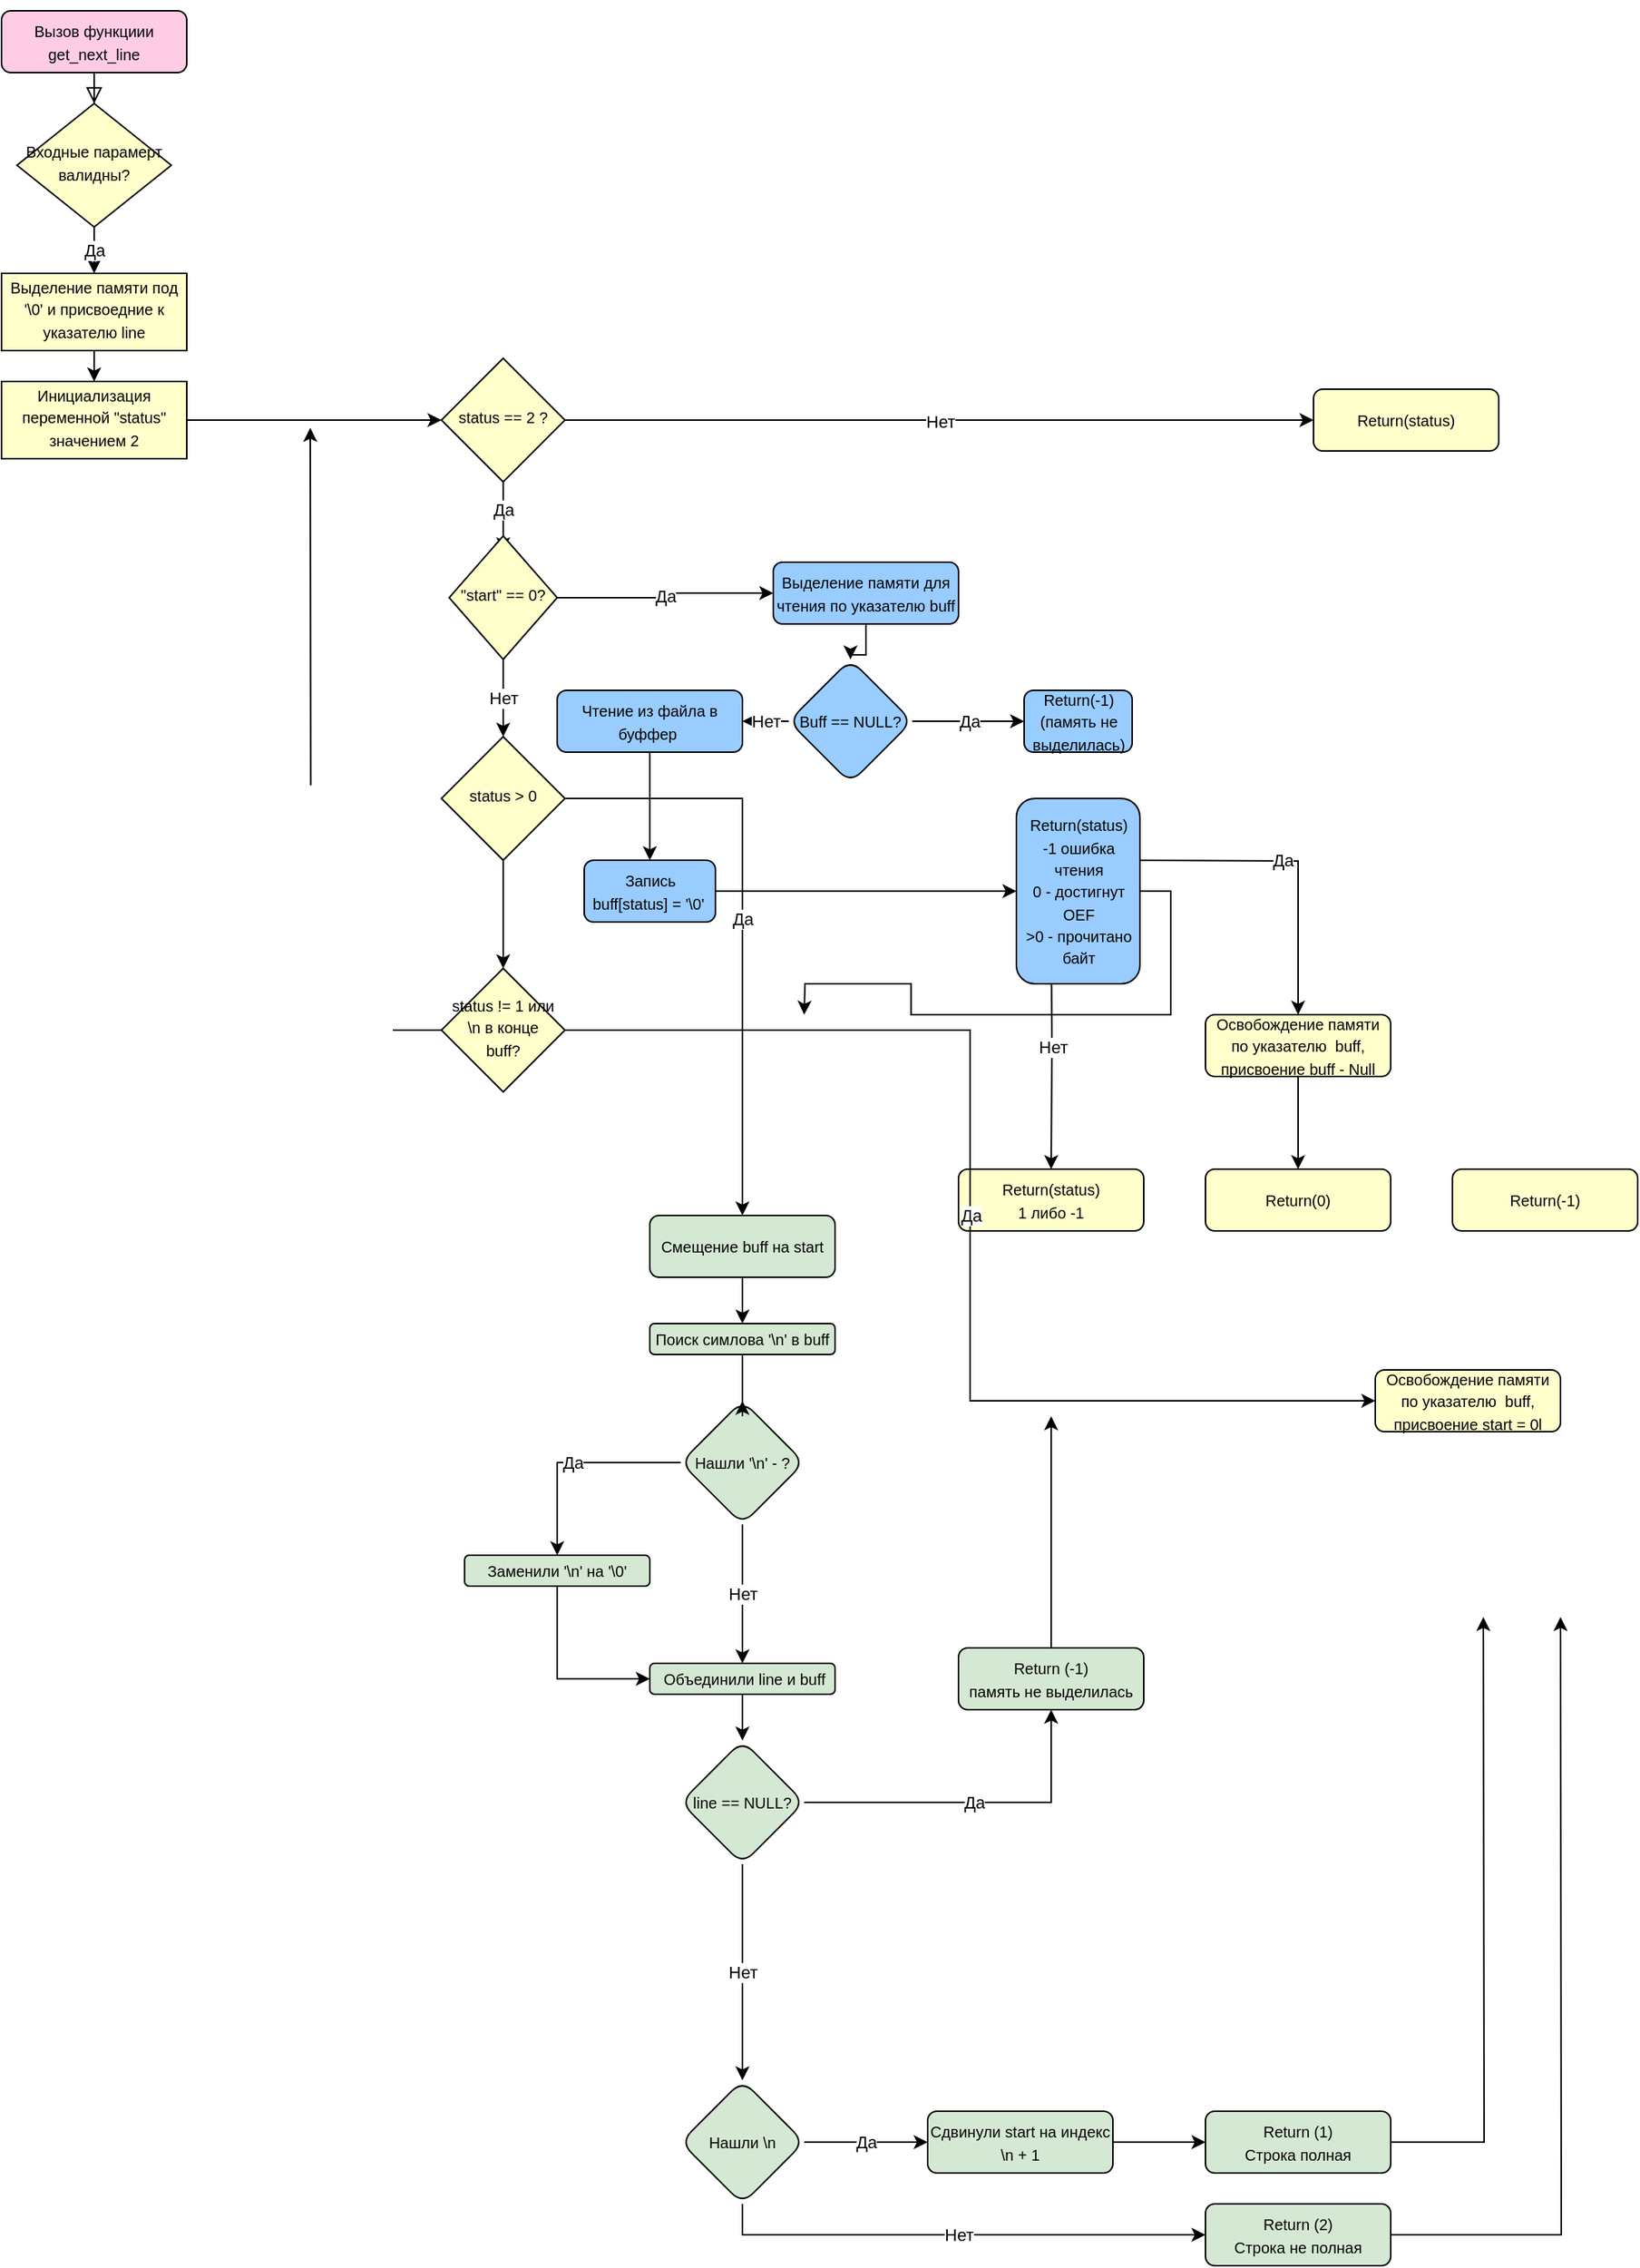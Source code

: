 <mxfile version="13.5.9" type="github">
  <diagram id="C5RBs43oDa-KdzZeNtuy" name="Page-1">
    <mxGraphModel dx="1275" dy="1620" grid="1" gridSize="10" guides="1" tooltips="1" connect="1" arrows="1" fold="1" page="1" pageScale="1" pageWidth="1169" pageHeight="827" math="0" shadow="0">
      <root>
        <mxCell id="WIyWlLk6GJQsqaUBKTNV-0" />
        <mxCell id="WIyWlLk6GJQsqaUBKTNV-1" parent="WIyWlLk6GJQsqaUBKTNV-0" />
        <mxCell id="WIyWlLk6GJQsqaUBKTNV-2" value="" style="rounded=0;html=1;jettySize=auto;orthogonalLoop=1;fontSize=11;endArrow=block;endFill=0;endSize=8;strokeWidth=1;shadow=0;labelBackgroundColor=none;edgeStyle=orthogonalEdgeStyle;" parent="WIyWlLk6GJQsqaUBKTNV-1" source="WIyWlLk6GJQsqaUBKTNV-3" target="WIyWlLk6GJQsqaUBKTNV-6" edge="1">
          <mxGeometry relative="1" as="geometry" />
        </mxCell>
        <mxCell id="WIyWlLk6GJQsqaUBKTNV-3" value="&lt;p&gt;&lt;font style=&quot;font-size: 10px&quot;&gt;Вызов функциии get_next_line&lt;/font&gt;&lt;/p&gt;" style="rounded=1;whiteSpace=wrap;html=1;fontSize=12;glass=0;strokeWidth=1;shadow=0;fillColor=#FFCCE6;" parent="WIyWlLk6GJQsqaUBKTNV-1" vertex="1">
          <mxGeometry x="80" y="-810" width="120" height="40" as="geometry" />
        </mxCell>
        <mxCell id="JRrfS-yPoG9nIiZqx5cY-15" value="Да" style="edgeStyle=orthogonalEdgeStyle;rounded=0;orthogonalLoop=1;jettySize=auto;html=1;exitX=0.5;exitY=1;exitDx=0;exitDy=0;entryX=0.5;entryY=0;entryDx=0;entryDy=0;fillColor=#FFFFCC;" parent="WIyWlLk6GJQsqaUBKTNV-1" source="WIyWlLk6GJQsqaUBKTNV-6" target="JRrfS-yPoG9nIiZqx5cY-0" edge="1">
          <mxGeometry relative="1" as="geometry" />
        </mxCell>
        <mxCell id="WIyWlLk6GJQsqaUBKTNV-6" value="&lt;font style=&quot;font-size: 10px&quot;&gt;Входные парамерт валидны?&lt;/font&gt;" style="rhombus;whiteSpace=wrap;html=1;shadow=0;fontFamily=Helvetica;fontSize=12;align=center;strokeWidth=1;spacing=6;spacingTop=-4;fillColor=#FFFFCC;" parent="WIyWlLk6GJQsqaUBKTNV-1" vertex="1">
          <mxGeometry x="90" y="-750" width="100" height="80" as="geometry" />
        </mxCell>
        <mxCell id="WIyWlLk6GJQsqaUBKTNV-7" value="&lt;font style=&quot;font-size: 10px&quot;&gt;Return(-1)&lt;/font&gt;" style="rounded=1;whiteSpace=wrap;html=1;fontSize=12;glass=0;strokeWidth=1;shadow=0;fillColor=#FFFFCC;" parent="WIyWlLk6GJQsqaUBKTNV-1" vertex="1">
          <mxGeometry x="1020" y="-60" width="120" height="40" as="geometry" />
        </mxCell>
        <mxCell id="JRrfS-yPoG9nIiZqx5cY-9" value="" style="edgeStyle=orthogonalEdgeStyle;rounded=0;orthogonalLoop=1;jettySize=auto;html=1;fillColor=#FFFFCC;" parent="WIyWlLk6GJQsqaUBKTNV-1" source="JRrfS-yPoG9nIiZqx5cY-0" target="JRrfS-yPoG9nIiZqx5cY-8" edge="1">
          <mxGeometry relative="1" as="geometry" />
        </mxCell>
        <mxCell id="JRrfS-yPoG9nIiZqx5cY-0" value="&lt;font style=&quot;font-size: 10px&quot;&gt;Выделение памяти под &#39;\0&#39; и присвоедние к указателю line&lt;/font&gt;" style="whiteSpace=wrap;html=1;shadow=0;strokeWidth=1;spacing=6;spacingTop=-4;fillColor=#FFFFCC;" parent="WIyWlLk6GJQsqaUBKTNV-1" vertex="1">
          <mxGeometry x="80" y="-640" width="120" height="50" as="geometry" />
        </mxCell>
        <mxCell id="JRrfS-yPoG9nIiZqx5cY-19" value="Нет" style="edgeStyle=orthogonalEdgeStyle;rounded=0;orthogonalLoop=1;jettySize=auto;html=1;" parent="WIyWlLk6GJQsqaUBKTNV-1" source="JRrfS-yPoG9nIiZqx5cY-5" edge="1">
          <mxGeometry relative="1" as="geometry">
            <mxPoint x="930" y="-545" as="targetPoint" />
          </mxGeometry>
        </mxCell>
        <mxCell id="APc1HOjJ6p6l4onspKUv-2" value="Да" style="edgeStyle=orthogonalEdgeStyle;rounded=0;orthogonalLoop=1;jettySize=auto;html=1;entryX=0.5;entryY=0.125;entryDx=0;entryDy=0;exitX=0.5;exitY=1;exitDx=0;exitDy=0;entryPerimeter=0;" parent="WIyWlLk6GJQsqaUBKTNV-1" source="JRrfS-yPoG9nIiZqx5cY-5" target="JRrfS-yPoG9nIiZqx5cY-12" edge="1">
          <mxGeometry relative="1" as="geometry" />
        </mxCell>
        <mxCell id="JRrfS-yPoG9nIiZqx5cY-5" value="&lt;font style=&quot;font-size: 10px&quot;&gt;status == 2 ?&lt;/font&gt;" style="rhombus;whiteSpace=wrap;html=1;shadow=0;strokeWidth=1;spacing=6;spacingTop=-4;fillColor=#FFFFCC;" parent="WIyWlLk6GJQsqaUBKTNV-1" vertex="1">
          <mxGeometry x="365" y="-585" width="80" height="80" as="geometry" />
        </mxCell>
        <mxCell id="JRrfS-yPoG9nIiZqx5cY-10" style="edgeStyle=orthogonalEdgeStyle;rounded=0;orthogonalLoop=1;jettySize=auto;html=1;exitX=1;exitY=0.5;exitDx=0;exitDy=0;entryX=0;entryY=0.5;entryDx=0;entryDy=0;" parent="WIyWlLk6GJQsqaUBKTNV-1" source="JRrfS-yPoG9nIiZqx5cY-8" target="JRrfS-yPoG9nIiZqx5cY-5" edge="1">
          <mxGeometry relative="1" as="geometry">
            <Array as="points">
              <mxPoint x="220" y="-545" />
              <mxPoint x="220" y="-545" />
            </Array>
            <mxPoint x="320" y="-500" as="targetPoint" />
          </mxGeometry>
        </mxCell>
        <mxCell id="JRrfS-yPoG9nIiZqx5cY-8" value="&lt;font style=&quot;font-size: 10px&quot;&gt;Инициализация переменной &quot;status&quot; &lt;br&gt;значением 2&lt;/font&gt;" style="whiteSpace=wrap;html=1;shadow=0;strokeWidth=1;spacing=6;spacingTop=-4;fillColor=#FFFFCC;" parent="WIyWlLk6GJQsqaUBKTNV-1" vertex="1">
          <mxGeometry x="80" y="-570" width="120" height="50" as="geometry" />
        </mxCell>
        <mxCell id="JpuGTRcXN1fG5s5tW_W7-24" value="Да" style="edgeStyle=orthogonalEdgeStyle;rounded=0;orthogonalLoop=1;jettySize=auto;html=1;exitX=1;exitY=0.5;exitDx=0;exitDy=0;entryX=0;entryY=0.5;entryDx=0;entryDy=0;" edge="1" parent="WIyWlLk6GJQsqaUBKTNV-1" source="JRrfS-yPoG9nIiZqx5cY-12" target="JRrfS-yPoG9nIiZqx5cY-28">
          <mxGeometry relative="1" as="geometry" />
        </mxCell>
        <mxCell id="JpuGTRcXN1fG5s5tW_W7-26" value="Нет" style="edgeStyle=orthogonalEdgeStyle;rounded=0;orthogonalLoop=1;jettySize=auto;html=1;exitX=0.5;exitY=1;exitDx=0;exitDy=0;" edge="1" parent="WIyWlLk6GJQsqaUBKTNV-1" source="JRrfS-yPoG9nIiZqx5cY-12" target="JpuGTRcXN1fG5s5tW_W7-0">
          <mxGeometry relative="1" as="geometry" />
        </mxCell>
        <mxCell id="JRrfS-yPoG9nIiZqx5cY-12" value="&lt;span style=&quot;font-size: 10px&quot;&gt;&quot;start&quot; == 0?&lt;/span&gt;" style="rhombus;whiteSpace=wrap;html=1;shadow=0;strokeWidth=1;spacing=6;spacingTop=-4;fillColor=#FFFFCC;" parent="WIyWlLk6GJQsqaUBKTNV-1" vertex="1">
          <mxGeometry x="370" y="-470" width="70" height="80" as="geometry" />
        </mxCell>
        <mxCell id="JRrfS-yPoG9nIiZqx5cY-21" value="Нет" style="edgeStyle=orthogonalEdgeStyle;rounded=0;orthogonalLoop=1;jettySize=auto;html=1;exitX=0.5;exitY=1;exitDx=0;exitDy=0;entryX=0.5;entryY=0;entryDx=0;entryDy=0;" parent="WIyWlLk6GJQsqaUBKTNV-1" target="JRrfS-yPoG9nIiZqx5cY-22" edge="1">
          <mxGeometry relative="1" as="geometry">
            <mxPoint x="620" y="-120" as="targetPoint" />
            <mxPoint x="760" y="-220" as="sourcePoint" />
          </mxGeometry>
        </mxCell>
        <mxCell id="JRrfS-yPoG9nIiZqx5cY-23" value="Да" style="edgeStyle=orthogonalEdgeStyle;rounded=0;orthogonalLoop=1;jettySize=auto;html=1;entryX=0.5;entryY=0;entryDx=0;entryDy=0;exitX=1;exitY=0.5;exitDx=0;exitDy=0;" parent="WIyWlLk6GJQsqaUBKTNV-1" target="JRrfS-yPoG9nIiZqx5cY-25" edge="1">
          <mxGeometry relative="1" as="geometry">
            <mxPoint x="340" y="30" as="targetPoint" />
            <mxPoint x="800" y="-260" as="sourcePoint" />
          </mxGeometry>
        </mxCell>
        <mxCell id="JRrfS-yPoG9nIiZqx5cY-22" value="&lt;font style=&quot;font-size: 10px&quot;&gt;Return(status)&lt;br&gt;1 либо -1&lt;br&gt;&lt;/font&gt;" style="rounded=1;whiteSpace=wrap;html=1;fontSize=12;glass=0;strokeWidth=1;shadow=0;fillColor=#FFFFCC;" parent="WIyWlLk6GJQsqaUBKTNV-1" vertex="1">
          <mxGeometry x="700" y="-60" width="120" height="40" as="geometry" />
        </mxCell>
        <mxCell id="JRrfS-yPoG9nIiZqx5cY-24" value="&lt;font style=&quot;font-size: 10px&quot;&gt;Return(0)&lt;/font&gt;" style="rounded=1;whiteSpace=wrap;html=1;fontSize=12;glass=0;strokeWidth=1;shadow=0;fillColor=#FFFFCC;" parent="WIyWlLk6GJQsqaUBKTNV-1" vertex="1">
          <mxGeometry x="860" y="-60" width="120" height="40" as="geometry" />
        </mxCell>
        <mxCell id="JRrfS-yPoG9nIiZqx5cY-26" style="edgeStyle=orthogonalEdgeStyle;rounded=0;orthogonalLoop=1;jettySize=auto;html=1;exitX=0.5;exitY=1;exitDx=0;exitDy=0;" parent="WIyWlLk6GJQsqaUBKTNV-1" source="JRrfS-yPoG9nIiZqx5cY-25" target="JRrfS-yPoG9nIiZqx5cY-24" edge="1">
          <mxGeometry relative="1" as="geometry" />
        </mxCell>
        <mxCell id="JRrfS-yPoG9nIiZqx5cY-25" value="&lt;span style=&quot;font-size: 10px&quot;&gt;Освобождение памяти по указателю&amp;nbsp; buff, присвоение buff - Null&lt;/span&gt;" style="rounded=1;whiteSpace=wrap;html=1;fontSize=12;glass=0;strokeWidth=1;shadow=0;fillColor=#FFFFCC;" parent="WIyWlLk6GJQsqaUBKTNV-1" vertex="1">
          <mxGeometry x="860" y="-160" width="120" height="40" as="geometry" />
        </mxCell>
        <mxCell id="JRrfS-yPoG9nIiZqx5cY-32" value="" style="edgeStyle=orthogonalEdgeStyle;rounded=0;orthogonalLoop=1;jettySize=auto;html=1;fillColor=#99CCFF;" parent="WIyWlLk6GJQsqaUBKTNV-1" source="JRrfS-yPoG9nIiZqx5cY-28" target="JRrfS-yPoG9nIiZqx5cY-31" edge="1">
          <mxGeometry relative="1" as="geometry" />
        </mxCell>
        <mxCell id="JRrfS-yPoG9nIiZqx5cY-28" value="&lt;span style=&quot;font-size: 10px&quot;&gt;Выделение памяти для чтения по указателю buff&lt;/span&gt;" style="rounded=1;whiteSpace=wrap;html=1;fontSize=12;glass=0;strokeWidth=1;shadow=0;fillColor=#99CCFF;" parent="WIyWlLk6GJQsqaUBKTNV-1" vertex="1">
          <mxGeometry x="580" y="-453" width="120" height="40" as="geometry" />
        </mxCell>
        <mxCell id="JRrfS-yPoG9nIiZqx5cY-34" value="Да" style="edgeStyle=orthogonalEdgeStyle;rounded=0;orthogonalLoop=1;jettySize=auto;html=1;exitX=1;exitY=0.5;exitDx=0;exitDy=0;entryX=0;entryY=0.5;entryDx=0;entryDy=0;fillColor=#99CCFF;" parent="WIyWlLk6GJQsqaUBKTNV-1" source="JRrfS-yPoG9nIiZqx5cY-31" target="JRrfS-yPoG9nIiZqx5cY-35" edge="1">
          <mxGeometry relative="1" as="geometry">
            <mxPoint x="712.5" y="-30" as="targetPoint" />
          </mxGeometry>
        </mxCell>
        <mxCell id="JRrfS-yPoG9nIiZqx5cY-38" value="Нет" style="edgeStyle=orthogonalEdgeStyle;rounded=0;orthogonalLoop=1;jettySize=auto;html=1;exitX=0;exitY=0.5;exitDx=0;exitDy=0;entryX=1;entryY=0.5;entryDx=0;entryDy=0;fillColor=#99CCFF;" parent="WIyWlLk6GJQsqaUBKTNV-1" source="JRrfS-yPoG9nIiZqx5cY-31" target="JRrfS-yPoG9nIiZqx5cY-39" edge="1">
          <mxGeometry relative="1" as="geometry">
            <mxPoint x="537.5" y="150" as="targetPoint" />
            <Array as="points" />
          </mxGeometry>
        </mxCell>
        <mxCell id="JRrfS-yPoG9nIiZqx5cY-31" value="&lt;font style=&quot;font-size: 10px&quot;&gt;Buff == NULL?&lt;/font&gt;" style="rhombus;whiteSpace=wrap;html=1;rounded=1;shadow=0;strokeWidth=1;glass=0;fillColor=#99CCFF;" parent="WIyWlLk6GJQsqaUBKTNV-1" vertex="1">
          <mxGeometry x="590" y="-390" width="80" height="80" as="geometry" />
        </mxCell>
        <mxCell id="JRrfS-yPoG9nIiZqx5cY-35" value="&lt;font style=&quot;font-size: 10px&quot;&gt;Return(-1)&lt;br&gt;(память не выделилась)&lt;br&gt;&lt;/font&gt;" style="rounded=1;whiteSpace=wrap;html=1;fontSize=12;glass=0;strokeWidth=1;shadow=0;fillColor=#99CCFF;" parent="WIyWlLk6GJQsqaUBKTNV-1" vertex="1">
          <mxGeometry x="742.5" y="-370" width="70" height="40" as="geometry" />
        </mxCell>
        <mxCell id="JRrfS-yPoG9nIiZqx5cY-41" style="edgeStyle=orthogonalEdgeStyle;rounded=0;orthogonalLoop=1;jettySize=auto;html=1;exitX=0.5;exitY=1;exitDx=0;exitDy=0;entryX=0.5;entryY=0;entryDx=0;entryDy=0;fillColor=#99CCFF;" parent="WIyWlLk6GJQsqaUBKTNV-1" source="JRrfS-yPoG9nIiZqx5cY-39" target="JRrfS-yPoG9nIiZqx5cY-56" edge="1">
          <mxGeometry relative="1" as="geometry">
            <mxPoint x="437.5" y="-290" as="targetPoint" />
          </mxGeometry>
        </mxCell>
        <mxCell id="JRrfS-yPoG9nIiZqx5cY-39" value="&lt;span style=&quot;font-size: 10px&quot;&gt;Чтение из файла в буффер&amp;nbsp;&lt;/span&gt;" style="rounded=1;whiteSpace=wrap;html=1;fontSize=12;glass=0;strokeWidth=1;shadow=0;fillColor=#99CCFF;" parent="WIyWlLk6GJQsqaUBKTNV-1" vertex="1">
          <mxGeometry x="440" y="-370" width="120" height="40" as="geometry" />
        </mxCell>
        <mxCell id="APc1HOjJ6p6l4onspKUv-7" style="edgeStyle=orthogonalEdgeStyle;rounded=0;orthogonalLoop=1;jettySize=auto;html=1;entryX=0;entryY=0.5;entryDx=0;entryDy=0;fillColor=#99CCFF;" parent="WIyWlLk6GJQsqaUBKTNV-1" source="JRrfS-yPoG9nIiZqx5cY-56" target="JRrfS-yPoG9nIiZqx5cY-57" edge="1">
          <mxGeometry relative="1" as="geometry" />
        </mxCell>
        <mxCell id="JRrfS-yPoG9nIiZqx5cY-56" value="&lt;span style=&quot;font-size: 10px&quot;&gt;Запись &lt;br&gt;buff[status] = &#39;\0&#39;&amp;nbsp;&lt;/span&gt;" style="rounded=1;whiteSpace=wrap;html=1;fontSize=12;glass=0;strokeWidth=1;shadow=0;fillColor=#99CCFF;" parent="WIyWlLk6GJQsqaUBKTNV-1" vertex="1">
          <mxGeometry x="457.5" y="-260" width="85" height="40" as="geometry" />
        </mxCell>
        <mxCell id="APc1HOjJ6p6l4onspKUv-10" style="edgeStyle=orthogonalEdgeStyle;rounded=0;orthogonalLoop=1;jettySize=auto;html=1;exitX=1;exitY=0.5;exitDx=0;exitDy=0;" parent="WIyWlLk6GJQsqaUBKTNV-1" source="JRrfS-yPoG9nIiZqx5cY-57" edge="1">
          <mxGeometry relative="1" as="geometry">
            <mxPoint x="600" y="-160" as="targetPoint" />
          </mxGeometry>
        </mxCell>
        <mxCell id="JRrfS-yPoG9nIiZqx5cY-57" value="&lt;font style=&quot;font-size: 10px&quot;&gt;Return(status)&lt;br&gt;-1 ошибка чтения&lt;br&gt;0 - достигнут OEF&lt;br&gt;&amp;gt;0 - прочитано байт&lt;br&gt;&lt;/font&gt;" style="rounded=1;whiteSpace=wrap;html=1;fontSize=12;glass=0;strokeWidth=1;shadow=0;fillColor=#99CCFF;" parent="WIyWlLk6GJQsqaUBKTNV-1" vertex="1">
          <mxGeometry x="737.5" y="-300" width="80" height="120" as="geometry" />
        </mxCell>
        <mxCell id="JRrfS-yPoG9nIiZqx5cY-66" value="&lt;span style=&quot;font-size: 10px&quot;&gt;Поиск симлова &#39;\n&#39; в buff&lt;/span&gt;" style="rounded=1;whiteSpace=wrap;html=1;fontSize=12;glass=0;strokeWidth=1;shadow=0;fillColor=#D5E8D4;" parent="WIyWlLk6GJQsqaUBKTNV-1" vertex="1">
          <mxGeometry x="500" y="40" width="120" height="20" as="geometry" />
        </mxCell>
        <mxCell id="APc1HOjJ6p6l4onspKUv-26" value="Да" style="edgeStyle=orthogonalEdgeStyle;rounded=0;orthogonalLoop=1;jettySize=auto;html=1;fillColor=#D5E8D4;entryX=0.5;entryY=0;entryDx=0;entryDy=0;" parent="WIyWlLk6GJQsqaUBKTNV-1" source="JRrfS-yPoG9nIiZqx5cY-68" target="JRrfS-yPoG9nIiZqx5cY-71" edge="1">
          <mxGeometry relative="1" as="geometry">
            <mxPoint x="300" y="30" as="sourcePoint" />
          </mxGeometry>
        </mxCell>
        <mxCell id="JpuGTRcXN1fG5s5tW_W7-13" value="Нет" style="edgeStyle=orthogonalEdgeStyle;rounded=0;orthogonalLoop=1;jettySize=auto;html=1;exitX=0.5;exitY=1;exitDx=0;exitDy=0;" edge="1" parent="WIyWlLk6GJQsqaUBKTNV-1" source="JRrfS-yPoG9nIiZqx5cY-68" target="JRrfS-yPoG9nIiZqx5cY-72">
          <mxGeometry relative="1" as="geometry" />
        </mxCell>
        <mxCell id="JRrfS-yPoG9nIiZqx5cY-68" value="&lt;font style=&quot;font-size: 10px&quot;&gt;Нашли &#39;\n&#39; - ?&lt;br&gt;&lt;/font&gt;" style="rhombus;whiteSpace=wrap;html=1;rounded=1;shadow=0;strokeWidth=1;glass=0;fillColor=#D5E8D4;" parent="WIyWlLk6GJQsqaUBKTNV-1" vertex="1">
          <mxGeometry x="520" y="90" width="80" height="80" as="geometry" />
        </mxCell>
        <mxCell id="JpuGTRcXN1fG5s5tW_W7-12" style="edgeStyle=orthogonalEdgeStyle;rounded=0;orthogonalLoop=1;jettySize=auto;html=1;entryX=0;entryY=0.5;entryDx=0;entryDy=0;" edge="1" parent="WIyWlLk6GJQsqaUBKTNV-1" source="JRrfS-yPoG9nIiZqx5cY-71" target="JRrfS-yPoG9nIiZqx5cY-72">
          <mxGeometry relative="1" as="geometry" />
        </mxCell>
        <mxCell id="JRrfS-yPoG9nIiZqx5cY-71" value="&lt;span style=&quot;font-size: 10px&quot;&gt;Заменили &#39;\n&#39; на &#39;\0&#39;&lt;/span&gt;" style="rounded=1;whiteSpace=wrap;html=1;fontSize=12;glass=0;strokeWidth=1;shadow=0;fillColor=#D5E8D4;" parent="WIyWlLk6GJQsqaUBKTNV-1" vertex="1">
          <mxGeometry x="380" y="190" width="120" height="20" as="geometry" />
        </mxCell>
        <mxCell id="JpuGTRcXN1fG5s5tW_W7-14" style="edgeStyle=orthogonalEdgeStyle;rounded=0;orthogonalLoop=1;jettySize=auto;html=1;exitX=0.5;exitY=1;exitDx=0;exitDy=0;" edge="1" parent="WIyWlLk6GJQsqaUBKTNV-1" source="JRrfS-yPoG9nIiZqx5cY-72" target="JRrfS-yPoG9nIiZqx5cY-77">
          <mxGeometry relative="1" as="geometry" />
        </mxCell>
        <mxCell id="JRrfS-yPoG9nIiZqx5cY-72" value="&lt;span style=&quot;font-size: 10px&quot;&gt;&amp;nbsp;Объединили line и buff&lt;/span&gt;" style="rounded=1;whiteSpace=wrap;html=1;fontSize=12;glass=0;strokeWidth=1;shadow=0;fillColor=#D5E8D4;" parent="WIyWlLk6GJQsqaUBKTNV-1" vertex="1">
          <mxGeometry x="500" y="260" width="120" height="20" as="geometry" />
        </mxCell>
        <mxCell id="JRrfS-yPoG9nIiZqx5cY-80" value="Да" style="edgeStyle=orthogonalEdgeStyle;rounded=0;orthogonalLoop=1;jettySize=auto;html=1;entryX=0;entryY=0.5;entryDx=0;entryDy=0;exitX=1;exitY=0.5;exitDx=0;exitDy=0;fillColor=#D5E8D4;" parent="WIyWlLk6GJQsqaUBKTNV-1" source="JRrfS-yPoG9nIiZqx5cY-87" target="JRrfS-yPoG9nIiZqx5cY-81" edge="1">
          <mxGeometry relative="1" as="geometry">
            <mxPoint x="940" y="313" as="targetPoint" />
            <mxPoint x="995" y="383" as="sourcePoint" />
            <Array as="points" />
          </mxGeometry>
        </mxCell>
        <mxCell id="APc1HOjJ6p6l4onspKUv-18" value="Да" style="edgeStyle=orthogonalEdgeStyle;rounded=0;orthogonalLoop=1;jettySize=auto;html=1;exitX=1;exitY=0.5;exitDx=0;exitDy=0;fillColor=#D5E8D4;" parent="WIyWlLk6GJQsqaUBKTNV-1" source="JRrfS-yPoG9nIiZqx5cY-77" target="JRrfS-yPoG9nIiZqx5cY-84" edge="1">
          <mxGeometry relative="1" as="geometry" />
        </mxCell>
        <mxCell id="APc1HOjJ6p6l4onspKUv-29" value="Нет" style="edgeStyle=orthogonalEdgeStyle;rounded=0;orthogonalLoop=1;jettySize=auto;html=1;exitX=0.5;exitY=1;exitDx=0;exitDy=0;fillColor=#D5E8D4;" parent="WIyWlLk6GJQsqaUBKTNV-1" source="JRrfS-yPoG9nIiZqx5cY-77" target="JRrfS-yPoG9nIiZqx5cY-87" edge="1">
          <mxGeometry relative="1" as="geometry" />
        </mxCell>
        <mxCell id="JRrfS-yPoG9nIiZqx5cY-77" value="&lt;font style=&quot;font-size: 10px&quot;&gt;line == NULL?&lt;/font&gt;" style="rhombus;whiteSpace=wrap;html=1;rounded=1;shadow=0;strokeWidth=1;glass=0;fillColor=#D5E8D4;" parent="WIyWlLk6GJQsqaUBKTNV-1" vertex="1">
          <mxGeometry x="520" y="310" width="80" height="80" as="geometry" />
        </mxCell>
        <mxCell id="JRrfS-yPoG9nIiZqx5cY-96" style="edgeStyle=orthogonalEdgeStyle;rounded=0;orthogonalLoop=1;jettySize=auto;html=1;exitX=1;exitY=0.5;exitDx=0;exitDy=0;entryX=0;entryY=0.5;entryDx=0;entryDy=0;fillColor=#D5E8D4;" parent="WIyWlLk6GJQsqaUBKTNV-1" source="JRrfS-yPoG9nIiZqx5cY-81" target="JRrfS-yPoG9nIiZqx5cY-95" edge="1">
          <mxGeometry relative="1" as="geometry" />
        </mxCell>
        <mxCell id="JRrfS-yPoG9nIiZqx5cY-81" value="&lt;span style=&quot;font-size: 10px&quot;&gt;Сдвинули start на индекс \n + 1&lt;/span&gt;" style="rounded=1;whiteSpace=wrap;html=1;fontSize=12;glass=0;strokeWidth=1;shadow=0;fillColor=#D5E8D4;" parent="WIyWlLk6GJQsqaUBKTNV-1" vertex="1">
          <mxGeometry x="680" y="550" width="120" height="40" as="geometry" />
        </mxCell>
        <mxCell id="JpuGTRcXN1fG5s5tW_W7-15" style="edgeStyle=orthogonalEdgeStyle;rounded=0;orthogonalLoop=1;jettySize=auto;html=1;" edge="1" parent="WIyWlLk6GJQsqaUBKTNV-1" source="JRrfS-yPoG9nIiZqx5cY-84">
          <mxGeometry relative="1" as="geometry">
            <mxPoint x="760" y="100" as="targetPoint" />
          </mxGeometry>
        </mxCell>
        <mxCell id="JRrfS-yPoG9nIiZqx5cY-84" value="&lt;span style=&quot;font-size: 10px&quot;&gt;Return (-1)&lt;br&gt;память не выделилась&lt;br&gt;&lt;/span&gt;" style="rounded=1;whiteSpace=wrap;html=1;fontSize=12;glass=0;strokeWidth=1;shadow=0;fillColor=#D5E8D4;" parent="WIyWlLk6GJQsqaUBKTNV-1" vertex="1">
          <mxGeometry x="700" y="250" width="120" height="40" as="geometry" />
        </mxCell>
        <mxCell id="JRrfS-yPoG9nIiZqx5cY-89" value="Нет" style="edgeStyle=orthogonalEdgeStyle;rounded=0;orthogonalLoop=1;jettySize=auto;html=1;entryX=0;entryY=0.5;entryDx=0;entryDy=0;exitX=0.5;exitY=1;exitDx=0;exitDy=0;fillColor=#D5E8D4;" parent="WIyWlLk6GJQsqaUBKTNV-1" source="JRrfS-yPoG9nIiZqx5cY-87" target="JRrfS-yPoG9nIiZqx5cY-91" edge="1">
          <mxGeometry relative="1" as="geometry">
            <mxPoint x="770" y="640" as="targetPoint" />
            <mxPoint x="850" y="513" as="sourcePoint" />
          </mxGeometry>
        </mxCell>
        <mxCell id="JRrfS-yPoG9nIiZqx5cY-87" value="&lt;font style=&quot;font-size: 10px&quot;&gt;Нашли \n&lt;/font&gt;" style="rhombus;whiteSpace=wrap;html=1;rounded=1;shadow=0;strokeWidth=1;glass=0;fillColor=#D5E8D4;" parent="WIyWlLk6GJQsqaUBKTNV-1" vertex="1">
          <mxGeometry x="520" y="530" width="80" height="80" as="geometry" />
        </mxCell>
        <mxCell id="JpuGTRcXN1fG5s5tW_W7-17" style="edgeStyle=orthogonalEdgeStyle;rounded=0;orthogonalLoop=1;jettySize=auto;html=1;exitX=1;exitY=0.5;exitDx=0;exitDy=0;" edge="1" parent="WIyWlLk6GJQsqaUBKTNV-1" source="JRrfS-yPoG9nIiZqx5cY-91">
          <mxGeometry relative="1" as="geometry">
            <mxPoint x="1090" y="230" as="targetPoint" />
          </mxGeometry>
        </mxCell>
        <mxCell id="JRrfS-yPoG9nIiZqx5cY-91" value="&lt;span style=&quot;font-size: 10px&quot;&gt;Return (2)&lt;br&gt;Строка не полная&lt;br&gt;&lt;/span&gt;" style="rounded=1;whiteSpace=wrap;html=1;fontSize=12;glass=0;strokeWidth=1;shadow=0;fillColor=#D5E8D4;" parent="WIyWlLk6GJQsqaUBKTNV-1" vertex="1">
          <mxGeometry x="860" y="610" width="120" height="40" as="geometry" />
        </mxCell>
        <mxCell id="JpuGTRcXN1fG5s5tW_W7-16" style="edgeStyle=orthogonalEdgeStyle;rounded=0;orthogonalLoop=1;jettySize=auto;html=1;exitX=1;exitY=0.5;exitDx=0;exitDy=0;" edge="1" parent="WIyWlLk6GJQsqaUBKTNV-1" source="JRrfS-yPoG9nIiZqx5cY-95">
          <mxGeometry relative="1" as="geometry">
            <mxPoint x="1040" y="230" as="targetPoint" />
          </mxGeometry>
        </mxCell>
        <mxCell id="JRrfS-yPoG9nIiZqx5cY-95" value="&lt;span style=&quot;font-size: 10px&quot;&gt;Return (1)&lt;br&gt;Строка полная&lt;br&gt;&lt;/span&gt;" style="rounded=1;whiteSpace=wrap;html=1;fontSize=12;glass=0;strokeWidth=1;shadow=0;fillColor=#D5E8D4;" parent="WIyWlLk6GJQsqaUBKTNV-1" vertex="1">
          <mxGeometry x="860" y="550" width="120" height="40" as="geometry" />
        </mxCell>
        <mxCell id="JpuGTRcXN1fG5s5tW_W7-1" value="Да" style="edgeStyle=orthogonalEdgeStyle;rounded=0;orthogonalLoop=1;jettySize=auto;html=1;entryX=0.5;entryY=0;entryDx=0;entryDy=0;" edge="1" parent="WIyWlLk6GJQsqaUBKTNV-1" source="JpuGTRcXN1fG5s5tW_W7-0" target="JpuGTRcXN1fG5s5tW_W7-2">
          <mxGeometry relative="1" as="geometry">
            <mxPoint x="640" y="-50" as="targetPoint" />
          </mxGeometry>
        </mxCell>
        <mxCell id="JpuGTRcXN1fG5s5tW_W7-27" style="edgeStyle=orthogonalEdgeStyle;rounded=0;orthogonalLoop=1;jettySize=auto;html=1;exitX=0.5;exitY=1;exitDx=0;exitDy=0;" edge="1" parent="WIyWlLk6GJQsqaUBKTNV-1" source="JpuGTRcXN1fG5s5tW_W7-0" target="JpuGTRcXN1fG5s5tW_W7-18">
          <mxGeometry relative="1" as="geometry" />
        </mxCell>
        <mxCell id="JpuGTRcXN1fG5s5tW_W7-0" value="&lt;span style=&quot;font-size: 10px&quot;&gt;status &amp;gt; 0&lt;/span&gt;" style="rhombus;whiteSpace=wrap;html=1;shadow=0;strokeWidth=1;spacing=6;spacingTop=-4;fillColor=#FFFFCC;" vertex="1" parent="WIyWlLk6GJQsqaUBKTNV-1">
          <mxGeometry x="365" y="-340" width="80" height="80" as="geometry" />
        </mxCell>
        <mxCell id="JpuGTRcXN1fG5s5tW_W7-7" value="" style="edgeStyle=orthogonalEdgeStyle;rounded=0;orthogonalLoop=1;jettySize=auto;html=1;entryX=0.5;entryY=0;entryDx=0;entryDy=0;" edge="1" parent="WIyWlLk6GJQsqaUBKTNV-1" source="JpuGTRcXN1fG5s5tW_W7-2" target="JRrfS-yPoG9nIiZqx5cY-66">
          <mxGeometry relative="1" as="geometry">
            <mxPoint x="560" y="60" as="targetPoint" />
          </mxGeometry>
        </mxCell>
        <mxCell id="JpuGTRcXN1fG5s5tW_W7-2" value="&lt;span style=&quot;font-size: 10px&quot;&gt;Смещение buff на start&lt;br&gt;&lt;/span&gt;" style="rounded=1;whiteSpace=wrap;html=1;fontSize=12;glass=0;strokeWidth=1;shadow=0;fillColor=#D5E8D4;" vertex="1" parent="WIyWlLk6GJQsqaUBKTNV-1">
          <mxGeometry x="500" y="-30" width="120" height="40" as="geometry" />
        </mxCell>
        <mxCell id="JpuGTRcXN1fG5s5tW_W7-6" style="edgeStyle=orthogonalEdgeStyle;rounded=0;orthogonalLoop=1;jettySize=auto;html=1;entryX=0.5;entryY=0;entryDx=0;entryDy=0;" edge="1" parent="WIyWlLk6GJQsqaUBKTNV-1" source="JRrfS-yPoG9nIiZqx5cY-66" target="JRrfS-yPoG9nIiZqx5cY-68">
          <mxGeometry relative="1" as="geometry">
            <mxPoint x="560" y="90" as="sourcePoint" />
            <mxPoint x="560" y="140" as="targetPoint" />
            <Array as="points">
              <mxPoint x="560" y="100" />
              <mxPoint x="560" y="100" />
            </Array>
          </mxGeometry>
        </mxCell>
        <mxCell id="JpuGTRcXN1fG5s5tW_W7-20" value="Да" style="edgeStyle=orthogonalEdgeStyle;rounded=0;orthogonalLoop=1;jettySize=auto;html=1;exitX=1;exitY=0.5;exitDx=0;exitDy=0;entryX=0;entryY=0.5;entryDx=0;entryDy=0;" edge="1" parent="WIyWlLk6GJQsqaUBKTNV-1" source="JpuGTRcXN1fG5s5tW_W7-18" target="JpuGTRcXN1fG5s5tW_W7-19">
          <mxGeometry relative="1" as="geometry" />
        </mxCell>
        <mxCell id="JpuGTRcXN1fG5s5tW_W7-28" style="edgeStyle=orthogonalEdgeStyle;rounded=0;orthogonalLoop=1;jettySize=auto;html=1;exitX=0;exitY=0.5;exitDx=0;exitDy=0;" edge="1" parent="WIyWlLk6GJQsqaUBKTNV-1" source="JpuGTRcXN1fG5s5tW_W7-18">
          <mxGeometry relative="1" as="geometry">
            <mxPoint x="280" y="-540" as="targetPoint" />
          </mxGeometry>
        </mxCell>
        <mxCell id="JpuGTRcXN1fG5s5tW_W7-18" value="&lt;font style=&quot;font-size: 10px&quot;&gt;status != 1 или \n в конце buff?&lt;/font&gt;" style="rhombus;whiteSpace=wrap;html=1;shadow=0;strokeWidth=1;spacing=6;spacingTop=-4;fillColor=#FFFFCC;" vertex="1" parent="WIyWlLk6GJQsqaUBKTNV-1">
          <mxGeometry x="365" y="-190" width="80" height="80" as="geometry" />
        </mxCell>
        <mxCell id="JpuGTRcXN1fG5s5tW_W7-19" value="&lt;span style=&quot;font-size: 10px&quot;&gt;Освобождение памяти по указателю&amp;nbsp; buff, присвоение start = 0l&lt;/span&gt;" style="rounded=1;whiteSpace=wrap;html=1;fontSize=12;glass=0;strokeWidth=1;shadow=0;fillColor=#FFFFCC;" vertex="1" parent="WIyWlLk6GJQsqaUBKTNV-1">
          <mxGeometry x="970" y="70" width="120" height="40" as="geometry" />
        </mxCell>
        <mxCell id="JpuGTRcXN1fG5s5tW_W7-21" value="&lt;font style=&quot;font-size: 10px&quot;&gt;Return(status)&lt;br&gt;&lt;/font&gt;" style="rounded=1;whiteSpace=wrap;html=1;fontSize=12;glass=0;strokeWidth=1;shadow=0;fillColor=#FFFFCC;" vertex="1" parent="WIyWlLk6GJQsqaUBKTNV-1">
          <mxGeometry x="930" y="-565" width="120" height="40" as="geometry" />
        </mxCell>
      </root>
    </mxGraphModel>
  </diagram>
</mxfile>
